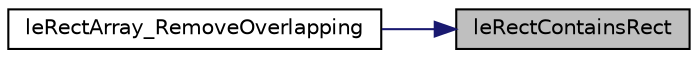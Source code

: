 digraph "leRectContainsRect"
{
 // LATEX_PDF_SIZE
  edge [fontname="Helvetica",fontsize="10",labelfontname="Helvetica",labelfontsize="10"];
  node [fontname="Helvetica",fontsize="10",shape=record];
  rankdir="RL";
  Node1 [label="leRectContainsRect",height=0.2,width=0.4,color="black", fillcolor="grey75", style="filled", fontcolor="black",tooltip="Determines if a rectangle is completely inside another rectangle."];
  Node1 -> Node2 [dir="back",color="midnightblue",fontsize="10",style="solid",fontname="Helvetica"];
  Node2 [label="leRectArray_RemoveOverlapping",height=0.2,width=0.4,color="black", fillcolor="white", style="filled",URL="$legato__rectarray_8h.html#ad855ee6cb3cd4de0bef81ef04058fded",tooltip="Remove overlappping rectangles."];
}
